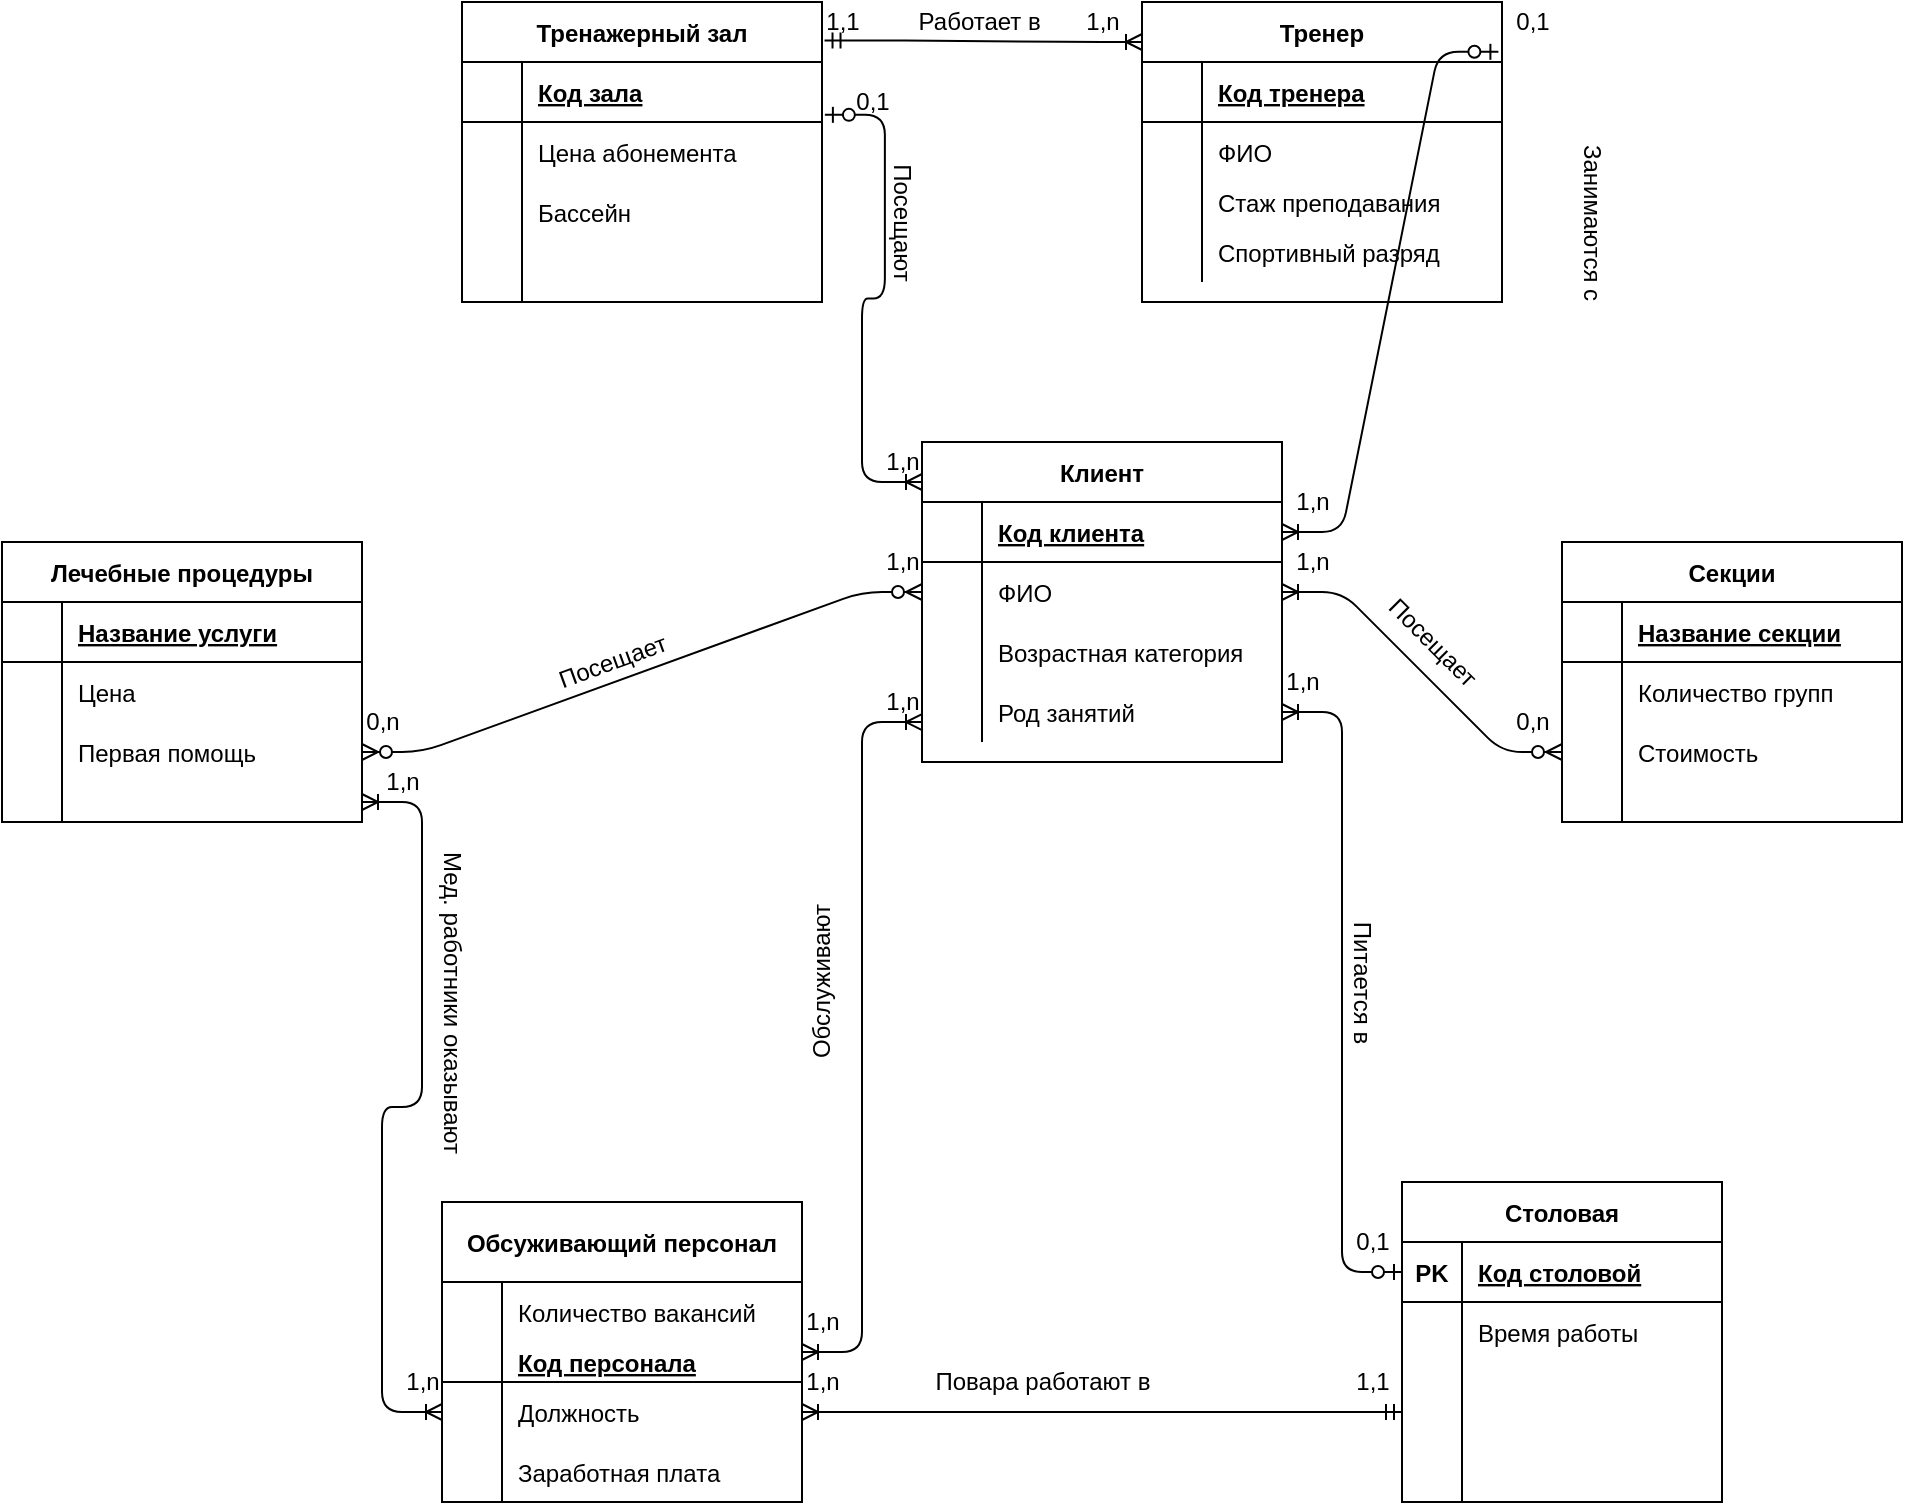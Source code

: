 <mxfile version="13.7.7" type="github">
  <diagram id="R2lEEEUBdFMjLlhIrx00" name="Page-1">
    <mxGraphModel dx="2318" dy="831" grid="1" gridSize="10" guides="1" tooltips="1" connect="1" arrows="1" fold="1" page="1" pageScale="1" pageWidth="850" pageHeight="1100" math="0" shadow="0" extFonts="Permanent Marker^https://fonts.googleapis.com/css?family=Permanent+Marker">
      <root>
        <mxCell id="0" />
        <mxCell id="1" parent="0" />
        <mxCell id="dXiA9VWXQi0BpHhHrtjM-129" value="Тренажерный зал" style="shape=table;startSize=30;container=1;collapsible=1;childLayout=tableLayout;fixedRows=1;rowLines=0;fontStyle=1;align=center;resizeLast=1;" vertex="1" parent="1">
          <mxGeometry x="100" y="40" width="180" height="150" as="geometry" />
        </mxCell>
        <mxCell id="dXiA9VWXQi0BpHhHrtjM-130" value="" style="shape=partialRectangle;collapsible=0;dropTarget=0;pointerEvents=0;fillColor=none;top=0;left=0;bottom=1;right=0;points=[[0,0.5],[1,0.5]];portConstraint=eastwest;" vertex="1" parent="dXiA9VWXQi0BpHhHrtjM-129">
          <mxGeometry y="30" width="180" height="30" as="geometry" />
        </mxCell>
        <mxCell id="dXiA9VWXQi0BpHhHrtjM-131" value="" style="shape=partialRectangle;connectable=0;fillColor=none;top=0;left=0;bottom=0;right=0;fontStyle=1;overflow=hidden;" vertex="1" parent="dXiA9VWXQi0BpHhHrtjM-130">
          <mxGeometry width="30" height="30" as="geometry" />
        </mxCell>
        <mxCell id="dXiA9VWXQi0BpHhHrtjM-132" value="Код зала" style="shape=partialRectangle;connectable=0;fillColor=none;top=0;left=0;bottom=0;right=0;align=left;spacingLeft=6;fontStyle=5;overflow=hidden;" vertex="1" parent="dXiA9VWXQi0BpHhHrtjM-130">
          <mxGeometry x="30" width="150" height="30" as="geometry" />
        </mxCell>
        <mxCell id="dXiA9VWXQi0BpHhHrtjM-133" value="" style="shape=partialRectangle;collapsible=0;dropTarget=0;pointerEvents=0;fillColor=none;top=0;left=0;bottom=0;right=0;points=[[0,0.5],[1,0.5]];portConstraint=eastwest;" vertex="1" parent="dXiA9VWXQi0BpHhHrtjM-129">
          <mxGeometry y="60" width="180" height="30" as="geometry" />
        </mxCell>
        <mxCell id="dXiA9VWXQi0BpHhHrtjM-134" value="" style="shape=partialRectangle;connectable=0;fillColor=none;top=0;left=0;bottom=0;right=0;editable=1;overflow=hidden;" vertex="1" parent="dXiA9VWXQi0BpHhHrtjM-133">
          <mxGeometry width="30" height="30" as="geometry" />
        </mxCell>
        <mxCell id="dXiA9VWXQi0BpHhHrtjM-135" value="Цена абонемента" style="shape=partialRectangle;connectable=0;fillColor=none;top=0;left=0;bottom=0;right=0;align=left;spacingLeft=6;overflow=hidden;" vertex="1" parent="dXiA9VWXQi0BpHhHrtjM-133">
          <mxGeometry x="30" width="150" height="30" as="geometry" />
        </mxCell>
        <mxCell id="dXiA9VWXQi0BpHhHrtjM-136" value="" style="shape=partialRectangle;collapsible=0;dropTarget=0;pointerEvents=0;fillColor=none;top=0;left=0;bottom=0;right=0;points=[[0,0.5],[1,0.5]];portConstraint=eastwest;" vertex="1" parent="dXiA9VWXQi0BpHhHrtjM-129">
          <mxGeometry y="90" width="180" height="30" as="geometry" />
        </mxCell>
        <mxCell id="dXiA9VWXQi0BpHhHrtjM-137" value="" style="shape=partialRectangle;connectable=0;fillColor=none;top=0;left=0;bottom=0;right=0;editable=1;overflow=hidden;" vertex="1" parent="dXiA9VWXQi0BpHhHrtjM-136">
          <mxGeometry width="30" height="30" as="geometry" />
        </mxCell>
        <mxCell id="dXiA9VWXQi0BpHhHrtjM-138" value="Бассейн" style="shape=partialRectangle;connectable=0;fillColor=none;top=0;left=0;bottom=0;right=0;align=left;spacingLeft=6;overflow=hidden;" vertex="1" parent="dXiA9VWXQi0BpHhHrtjM-136">
          <mxGeometry x="30" width="150" height="30" as="geometry" />
        </mxCell>
        <mxCell id="dXiA9VWXQi0BpHhHrtjM-139" value="" style="shape=partialRectangle;collapsible=0;dropTarget=0;pointerEvents=0;fillColor=none;top=0;left=0;bottom=0;right=0;points=[[0,0.5],[1,0.5]];portConstraint=eastwest;" vertex="1" parent="dXiA9VWXQi0BpHhHrtjM-129">
          <mxGeometry y="120" width="180" height="30" as="geometry" />
        </mxCell>
        <mxCell id="dXiA9VWXQi0BpHhHrtjM-140" value="" style="shape=partialRectangle;connectable=0;fillColor=none;top=0;left=0;bottom=0;right=0;editable=1;overflow=hidden;" vertex="1" parent="dXiA9VWXQi0BpHhHrtjM-139">
          <mxGeometry width="30" height="30" as="geometry" />
        </mxCell>
        <mxCell id="dXiA9VWXQi0BpHhHrtjM-141" value="" style="shape=partialRectangle;connectable=0;fillColor=none;top=0;left=0;bottom=0;right=0;align=left;spacingLeft=6;overflow=hidden;" vertex="1" parent="dXiA9VWXQi0BpHhHrtjM-139">
          <mxGeometry x="30" width="150" height="30" as="geometry" />
        </mxCell>
        <mxCell id="dXiA9VWXQi0BpHhHrtjM-116" value="Тренер" style="shape=table;startSize=30;container=1;collapsible=1;childLayout=tableLayout;fixedRows=1;rowLines=0;fontStyle=1;align=center;resizeLast=1;" vertex="1" parent="1">
          <mxGeometry x="440" y="40" width="180" height="150" as="geometry" />
        </mxCell>
        <mxCell id="dXiA9VWXQi0BpHhHrtjM-117" value="" style="shape=partialRectangle;collapsible=0;dropTarget=0;pointerEvents=0;fillColor=none;top=0;left=0;bottom=1;right=0;points=[[0,0.5],[1,0.5]];portConstraint=eastwest;" vertex="1" parent="dXiA9VWXQi0BpHhHrtjM-116">
          <mxGeometry y="30" width="180" height="30" as="geometry" />
        </mxCell>
        <mxCell id="dXiA9VWXQi0BpHhHrtjM-118" value="" style="shape=partialRectangle;connectable=0;fillColor=none;top=0;left=0;bottom=0;right=0;fontStyle=1;overflow=hidden;" vertex="1" parent="dXiA9VWXQi0BpHhHrtjM-117">
          <mxGeometry width="30" height="30" as="geometry" />
        </mxCell>
        <mxCell id="dXiA9VWXQi0BpHhHrtjM-119" value="Код тренера" style="shape=partialRectangle;connectable=0;fillColor=none;top=0;left=0;bottom=0;right=0;align=left;spacingLeft=6;fontStyle=5;overflow=hidden;" vertex="1" parent="dXiA9VWXQi0BpHhHrtjM-117">
          <mxGeometry x="30" width="150" height="30" as="geometry" />
        </mxCell>
        <mxCell id="dXiA9VWXQi0BpHhHrtjM-120" value="" style="shape=partialRectangle;collapsible=0;dropTarget=0;pointerEvents=0;fillColor=none;top=0;left=0;bottom=0;right=0;points=[[0,0.5],[1,0.5]];portConstraint=eastwest;" vertex="1" parent="dXiA9VWXQi0BpHhHrtjM-116">
          <mxGeometry y="60" width="180" height="30" as="geometry" />
        </mxCell>
        <mxCell id="dXiA9VWXQi0BpHhHrtjM-121" value="" style="shape=partialRectangle;connectable=0;fillColor=none;top=0;left=0;bottom=0;right=0;editable=1;overflow=hidden;" vertex="1" parent="dXiA9VWXQi0BpHhHrtjM-120">
          <mxGeometry width="30" height="30" as="geometry" />
        </mxCell>
        <mxCell id="dXiA9VWXQi0BpHhHrtjM-122" value="ФИО" style="shape=partialRectangle;connectable=0;fillColor=none;top=0;left=0;bottom=0;right=0;align=left;spacingLeft=6;overflow=hidden;" vertex="1" parent="dXiA9VWXQi0BpHhHrtjM-120">
          <mxGeometry x="30" width="150" height="30" as="geometry" />
        </mxCell>
        <mxCell id="dXiA9VWXQi0BpHhHrtjM-123" value="" style="shape=partialRectangle;collapsible=0;dropTarget=0;pointerEvents=0;fillColor=none;top=0;left=0;bottom=0;right=0;points=[[0,0.5],[1,0.5]];portConstraint=eastwest;" vertex="1" parent="dXiA9VWXQi0BpHhHrtjM-116">
          <mxGeometry y="90" width="180" height="20" as="geometry" />
        </mxCell>
        <mxCell id="dXiA9VWXQi0BpHhHrtjM-124" value="" style="shape=partialRectangle;connectable=0;fillColor=none;top=0;left=0;bottom=0;right=0;editable=1;overflow=hidden;" vertex="1" parent="dXiA9VWXQi0BpHhHrtjM-123">
          <mxGeometry width="30" height="20" as="geometry" />
        </mxCell>
        <mxCell id="dXiA9VWXQi0BpHhHrtjM-125" value="Стаж преподавания" style="shape=partialRectangle;connectable=0;fillColor=none;top=0;left=0;bottom=0;right=0;align=left;spacingLeft=6;overflow=hidden;" vertex="1" parent="dXiA9VWXQi0BpHhHrtjM-123">
          <mxGeometry x="30" width="150" height="20" as="geometry" />
        </mxCell>
        <mxCell id="dXiA9VWXQi0BpHhHrtjM-126" value="" style="shape=partialRectangle;collapsible=0;dropTarget=0;pointerEvents=0;fillColor=none;top=0;left=0;bottom=0;right=0;points=[[0,0.5],[1,0.5]];portConstraint=eastwest;" vertex="1" parent="dXiA9VWXQi0BpHhHrtjM-116">
          <mxGeometry y="110" width="180" height="30" as="geometry" />
        </mxCell>
        <mxCell id="dXiA9VWXQi0BpHhHrtjM-127" value="" style="shape=partialRectangle;connectable=0;fillColor=none;top=0;left=0;bottom=0;right=0;editable=1;overflow=hidden;" vertex="1" parent="dXiA9VWXQi0BpHhHrtjM-126">
          <mxGeometry width="30" height="30" as="geometry" />
        </mxCell>
        <mxCell id="dXiA9VWXQi0BpHhHrtjM-128" value="Спортивный разряд" style="shape=partialRectangle;connectable=0;fillColor=none;top=0;left=0;bottom=0;right=0;align=left;spacingLeft=6;overflow=hidden;" vertex="1" parent="dXiA9VWXQi0BpHhHrtjM-126">
          <mxGeometry x="30" width="150" height="30" as="geometry" />
        </mxCell>
        <mxCell id="dXiA9VWXQi0BpHhHrtjM-232" value="" style="edgeStyle=entityRelationEdgeStyle;fontSize=12;html=1;endArrow=ERoneToMany;startArrow=ERzeroToOne;exitX=0.99;exitY=0.166;exitDx=0;exitDy=0;exitPerimeter=0;" edge="1" parent="1" source="dXiA9VWXQi0BpHhHrtjM-116" target="dXiA9VWXQi0BpHhHrtjM-195">
          <mxGeometry width="100" height="100" relative="1" as="geometry">
            <mxPoint x="370" y="110" as="sourcePoint" />
            <mxPoint x="500" y="360" as="targetPoint" />
          </mxGeometry>
        </mxCell>
        <mxCell id="dXiA9VWXQi0BpHhHrtjM-233" value="" style="edgeStyle=entityRelationEdgeStyle;fontSize=12;html=1;endArrow=ERoneToMany;startArrow=ERzeroToMany;" edge="1" parent="1" source="dXiA9VWXQi0BpHhHrtjM-149" target="dXiA9VWXQi0BpHhHrtjM-198">
          <mxGeometry width="100" height="100" relative="1" as="geometry">
            <mxPoint x="500" y="520" as="sourcePoint" />
            <mxPoint x="600" y="420" as="targetPoint" />
          </mxGeometry>
        </mxCell>
        <mxCell id="dXiA9VWXQi0BpHhHrtjM-235" value="" style="edgeStyle=entityRelationEdgeStyle;fontSize=12;html=1;endArrow=ERzeroToMany;endFill=1;startArrow=ERzeroToMany;entryX=0;entryY=0.5;entryDx=0;entryDy=0;exitX=1;exitY=0.5;exitDx=0;exitDy=0;" edge="1" parent="1" source="dXiA9VWXQi0BpHhHrtjM-162" target="dXiA9VWXQi0BpHhHrtjM-198">
          <mxGeometry width="100" height="100" relative="1" as="geometry">
            <mxPoint x="400" y="460" as="sourcePoint" />
            <mxPoint x="500" y="360" as="targetPoint" />
          </mxGeometry>
        </mxCell>
        <mxCell id="dXiA9VWXQi0BpHhHrtjM-142" value="Секции" style="shape=table;startSize=30;container=1;collapsible=1;childLayout=tableLayout;fixedRows=1;rowLines=0;fontStyle=1;align=center;resizeLast=1;" vertex="1" parent="1">
          <mxGeometry x="650" y="310" width="170" height="140" as="geometry" />
        </mxCell>
        <mxCell id="dXiA9VWXQi0BpHhHrtjM-143" value="" style="shape=partialRectangle;collapsible=0;dropTarget=0;pointerEvents=0;fillColor=none;top=0;left=0;bottom=1;right=0;points=[[0,0.5],[1,0.5]];portConstraint=eastwest;" vertex="1" parent="dXiA9VWXQi0BpHhHrtjM-142">
          <mxGeometry y="30" width="170" height="30" as="geometry" />
        </mxCell>
        <mxCell id="dXiA9VWXQi0BpHhHrtjM-144" value="" style="shape=partialRectangle;connectable=0;fillColor=none;top=0;left=0;bottom=0;right=0;fontStyle=1;overflow=hidden;" vertex="1" parent="dXiA9VWXQi0BpHhHrtjM-143">
          <mxGeometry width="30" height="30" as="geometry" />
        </mxCell>
        <mxCell id="dXiA9VWXQi0BpHhHrtjM-145" value="Название секции" style="shape=partialRectangle;connectable=0;fillColor=none;top=0;left=0;bottom=0;right=0;align=left;spacingLeft=6;fontStyle=5;overflow=hidden;" vertex="1" parent="dXiA9VWXQi0BpHhHrtjM-143">
          <mxGeometry x="30" width="140" height="30" as="geometry" />
        </mxCell>
        <mxCell id="dXiA9VWXQi0BpHhHrtjM-146" value="" style="shape=partialRectangle;collapsible=0;dropTarget=0;pointerEvents=0;fillColor=none;top=0;left=0;bottom=0;right=0;points=[[0,0.5],[1,0.5]];portConstraint=eastwest;" vertex="1" parent="dXiA9VWXQi0BpHhHrtjM-142">
          <mxGeometry y="60" width="170" height="30" as="geometry" />
        </mxCell>
        <mxCell id="dXiA9VWXQi0BpHhHrtjM-147" value="" style="shape=partialRectangle;connectable=0;fillColor=none;top=0;left=0;bottom=0;right=0;editable=1;overflow=hidden;" vertex="1" parent="dXiA9VWXQi0BpHhHrtjM-146">
          <mxGeometry width="30" height="30" as="geometry" />
        </mxCell>
        <mxCell id="dXiA9VWXQi0BpHhHrtjM-148" value="Количество групп" style="shape=partialRectangle;connectable=0;fillColor=none;top=0;left=0;bottom=0;right=0;align=left;spacingLeft=6;overflow=hidden;" vertex="1" parent="dXiA9VWXQi0BpHhHrtjM-146">
          <mxGeometry x="30" width="140" height="30" as="geometry" />
        </mxCell>
        <mxCell id="dXiA9VWXQi0BpHhHrtjM-149" value="" style="shape=partialRectangle;collapsible=0;dropTarget=0;pointerEvents=0;fillColor=none;top=0;left=0;bottom=0;right=0;points=[[0,0.5],[1,0.5]];portConstraint=eastwest;" vertex="1" parent="dXiA9VWXQi0BpHhHrtjM-142">
          <mxGeometry y="90" width="170" height="30" as="geometry" />
        </mxCell>
        <mxCell id="dXiA9VWXQi0BpHhHrtjM-150" value="" style="shape=partialRectangle;connectable=0;fillColor=none;top=0;left=0;bottom=0;right=0;editable=1;overflow=hidden;" vertex="1" parent="dXiA9VWXQi0BpHhHrtjM-149">
          <mxGeometry width="30" height="30" as="geometry" />
        </mxCell>
        <mxCell id="dXiA9VWXQi0BpHhHrtjM-151" value="Стоимость" style="shape=partialRectangle;connectable=0;fillColor=none;top=0;left=0;bottom=0;right=0;align=left;spacingLeft=6;overflow=hidden;" vertex="1" parent="dXiA9VWXQi0BpHhHrtjM-149">
          <mxGeometry x="30" width="140" height="30" as="geometry" />
        </mxCell>
        <mxCell id="dXiA9VWXQi0BpHhHrtjM-152" value="" style="shape=partialRectangle;collapsible=0;dropTarget=0;pointerEvents=0;fillColor=none;top=0;left=0;bottom=0;right=0;points=[[0,0.5],[1,0.5]];portConstraint=eastwest;" vertex="1" parent="dXiA9VWXQi0BpHhHrtjM-142">
          <mxGeometry y="120" width="170" height="20" as="geometry" />
        </mxCell>
        <mxCell id="dXiA9VWXQi0BpHhHrtjM-153" value="" style="shape=partialRectangle;connectable=0;fillColor=none;top=0;left=0;bottom=0;right=0;editable=1;overflow=hidden;" vertex="1" parent="dXiA9VWXQi0BpHhHrtjM-152">
          <mxGeometry width="30" height="20" as="geometry" />
        </mxCell>
        <mxCell id="dXiA9VWXQi0BpHhHrtjM-154" value="" style="shape=partialRectangle;connectable=0;fillColor=none;top=0;left=0;bottom=0;right=0;align=left;spacingLeft=6;overflow=hidden;" vertex="1" parent="dXiA9VWXQi0BpHhHrtjM-152">
          <mxGeometry x="30" width="140" height="20" as="geometry" />
        </mxCell>
        <mxCell id="dXiA9VWXQi0BpHhHrtjM-155" value="Лечебные процедуры" style="shape=table;startSize=30;container=1;collapsible=1;childLayout=tableLayout;fixedRows=1;rowLines=0;fontStyle=1;align=center;resizeLast=1;" vertex="1" parent="1">
          <mxGeometry x="-130" y="310" width="180" height="140" as="geometry" />
        </mxCell>
        <mxCell id="dXiA9VWXQi0BpHhHrtjM-156" value="" style="shape=partialRectangle;collapsible=0;dropTarget=0;pointerEvents=0;fillColor=none;top=0;left=0;bottom=1;right=0;points=[[0,0.5],[1,0.5]];portConstraint=eastwest;" vertex="1" parent="dXiA9VWXQi0BpHhHrtjM-155">
          <mxGeometry y="30" width="180" height="30" as="geometry" />
        </mxCell>
        <mxCell id="dXiA9VWXQi0BpHhHrtjM-157" value="" style="shape=partialRectangle;connectable=0;fillColor=none;top=0;left=0;bottom=0;right=0;fontStyle=1;overflow=hidden;" vertex="1" parent="dXiA9VWXQi0BpHhHrtjM-156">
          <mxGeometry width="30" height="30" as="geometry" />
        </mxCell>
        <mxCell id="dXiA9VWXQi0BpHhHrtjM-158" value="Название услуги" style="shape=partialRectangle;connectable=0;fillColor=none;top=0;left=0;bottom=0;right=0;align=left;spacingLeft=6;fontStyle=5;overflow=hidden;" vertex="1" parent="dXiA9VWXQi0BpHhHrtjM-156">
          <mxGeometry x="30" width="150" height="30" as="geometry" />
        </mxCell>
        <mxCell id="dXiA9VWXQi0BpHhHrtjM-159" value="" style="shape=partialRectangle;collapsible=0;dropTarget=0;pointerEvents=0;fillColor=none;top=0;left=0;bottom=0;right=0;points=[[0,0.5],[1,0.5]];portConstraint=eastwest;" vertex="1" parent="dXiA9VWXQi0BpHhHrtjM-155">
          <mxGeometry y="60" width="180" height="30" as="geometry" />
        </mxCell>
        <mxCell id="dXiA9VWXQi0BpHhHrtjM-160" value="" style="shape=partialRectangle;connectable=0;fillColor=none;top=0;left=0;bottom=0;right=0;editable=1;overflow=hidden;" vertex="1" parent="dXiA9VWXQi0BpHhHrtjM-159">
          <mxGeometry width="30" height="30" as="geometry" />
        </mxCell>
        <mxCell id="dXiA9VWXQi0BpHhHrtjM-161" value="Цена" style="shape=partialRectangle;connectable=0;fillColor=none;top=0;left=0;bottom=0;right=0;align=left;spacingLeft=6;overflow=hidden;" vertex="1" parent="dXiA9VWXQi0BpHhHrtjM-159">
          <mxGeometry x="30" width="150" height="30" as="geometry" />
        </mxCell>
        <mxCell id="dXiA9VWXQi0BpHhHrtjM-162" value="" style="shape=partialRectangle;collapsible=0;dropTarget=0;pointerEvents=0;fillColor=none;top=0;left=0;bottom=0;right=0;points=[[0,0.5],[1,0.5]];portConstraint=eastwest;" vertex="1" parent="dXiA9VWXQi0BpHhHrtjM-155">
          <mxGeometry y="90" width="180" height="30" as="geometry" />
        </mxCell>
        <mxCell id="dXiA9VWXQi0BpHhHrtjM-163" value="" style="shape=partialRectangle;connectable=0;fillColor=none;top=0;left=0;bottom=0;right=0;editable=1;overflow=hidden;" vertex="1" parent="dXiA9VWXQi0BpHhHrtjM-162">
          <mxGeometry width="30" height="30" as="geometry" />
        </mxCell>
        <mxCell id="dXiA9VWXQi0BpHhHrtjM-164" value="Первая помощь" style="shape=partialRectangle;connectable=0;fillColor=none;top=0;left=0;bottom=0;right=0;align=left;spacingLeft=6;overflow=hidden;" vertex="1" parent="dXiA9VWXQi0BpHhHrtjM-162">
          <mxGeometry x="30" width="150" height="30" as="geometry" />
        </mxCell>
        <mxCell id="dXiA9VWXQi0BpHhHrtjM-165" value="" style="shape=partialRectangle;collapsible=0;dropTarget=0;pointerEvents=0;fillColor=none;top=0;left=0;bottom=0;right=0;points=[[0,0.5],[1,0.5]];portConstraint=eastwest;" vertex="1" parent="dXiA9VWXQi0BpHhHrtjM-155">
          <mxGeometry y="120" width="180" height="20" as="geometry" />
        </mxCell>
        <mxCell id="dXiA9VWXQi0BpHhHrtjM-166" value="" style="shape=partialRectangle;connectable=0;fillColor=none;top=0;left=0;bottom=0;right=0;editable=1;overflow=hidden;" vertex="1" parent="dXiA9VWXQi0BpHhHrtjM-165">
          <mxGeometry width="30" height="20" as="geometry" />
        </mxCell>
        <mxCell id="dXiA9VWXQi0BpHhHrtjM-167" value="" style="shape=partialRectangle;connectable=0;fillColor=none;top=0;left=0;bottom=0;right=0;align=left;spacingLeft=6;overflow=hidden;" vertex="1" parent="dXiA9VWXQi0BpHhHrtjM-165">
          <mxGeometry x="30" width="150" height="20" as="geometry" />
        </mxCell>
        <mxCell id="dXiA9VWXQi0BpHhHrtjM-237" value="" style="edgeStyle=entityRelationEdgeStyle;fontSize=12;html=1;endArrow=ERoneToMany;startArrow=ERoneToMany;entryX=0;entryY=0.5;entryDx=0;entryDy=0;" edge="1" parent="1" source="dXiA9VWXQi0BpHhHrtjM-165" target="dXiA9VWXQi0BpHhHrtjM-185">
          <mxGeometry width="100" height="100" relative="1" as="geometry">
            <mxPoint x="-140" y="420" as="sourcePoint" />
            <mxPoint x="400" y="360" as="targetPoint" />
          </mxGeometry>
        </mxCell>
        <mxCell id="dXiA9VWXQi0BpHhHrtjM-181" value="Обсуживающий персонал" style="shape=table;startSize=40;container=1;collapsible=1;childLayout=tableLayout;fixedRows=1;rowLines=0;fontStyle=1;align=center;resizeLast=1;" vertex="1" parent="1">
          <mxGeometry x="90" y="640" width="180" height="150" as="geometry" />
        </mxCell>
        <mxCell id="dXiA9VWXQi0BpHhHrtjM-191" value="" style="shape=partialRectangle;collapsible=0;dropTarget=0;pointerEvents=0;fillColor=none;top=0;left=0;bottom=0;right=0;points=[[0,0.5],[1,0.5]];portConstraint=eastwest;" vertex="1" parent="dXiA9VWXQi0BpHhHrtjM-181">
          <mxGeometry y="40" width="180" height="30" as="geometry" />
        </mxCell>
        <mxCell id="dXiA9VWXQi0BpHhHrtjM-192" value="" style="shape=partialRectangle;connectable=0;fillColor=none;top=0;left=0;bottom=0;right=0;editable=1;overflow=hidden;" vertex="1" parent="dXiA9VWXQi0BpHhHrtjM-191">
          <mxGeometry width="30" height="30" as="geometry" />
        </mxCell>
        <mxCell id="dXiA9VWXQi0BpHhHrtjM-193" value="Количество вакансий" style="shape=partialRectangle;connectable=0;fillColor=none;top=0;left=0;bottom=0;right=0;align=left;spacingLeft=6;overflow=hidden;" vertex="1" parent="dXiA9VWXQi0BpHhHrtjM-191">
          <mxGeometry x="30" width="150" height="30" as="geometry" />
        </mxCell>
        <mxCell id="dXiA9VWXQi0BpHhHrtjM-182" value="" style="shape=partialRectangle;collapsible=0;dropTarget=0;pointerEvents=0;fillColor=none;top=0;left=0;bottom=1;right=0;points=[[0,0.5],[1,0.5]];portConstraint=eastwest;" vertex="1" parent="dXiA9VWXQi0BpHhHrtjM-181">
          <mxGeometry y="70" width="180" height="20" as="geometry" />
        </mxCell>
        <mxCell id="dXiA9VWXQi0BpHhHrtjM-183" value="" style="shape=partialRectangle;connectable=0;fillColor=none;top=0;left=0;bottom=0;right=0;fontStyle=1;overflow=hidden;" vertex="1" parent="dXiA9VWXQi0BpHhHrtjM-182">
          <mxGeometry width="30" height="20" as="geometry" />
        </mxCell>
        <mxCell id="dXiA9VWXQi0BpHhHrtjM-184" value="Код персонала" style="shape=partialRectangle;connectable=0;fillColor=none;top=0;left=0;bottom=0;right=0;align=left;spacingLeft=6;fontStyle=5;overflow=hidden;" vertex="1" parent="dXiA9VWXQi0BpHhHrtjM-182">
          <mxGeometry x="30" width="150" height="20" as="geometry" />
        </mxCell>
        <mxCell id="dXiA9VWXQi0BpHhHrtjM-185" value="" style="shape=partialRectangle;collapsible=0;dropTarget=0;pointerEvents=0;fillColor=none;top=0;left=0;bottom=0;right=0;points=[[0,0.5],[1,0.5]];portConstraint=eastwest;" vertex="1" parent="dXiA9VWXQi0BpHhHrtjM-181">
          <mxGeometry y="90" width="180" height="30" as="geometry" />
        </mxCell>
        <mxCell id="dXiA9VWXQi0BpHhHrtjM-186" value="" style="shape=partialRectangle;connectable=0;fillColor=none;top=0;left=0;bottom=0;right=0;editable=1;overflow=hidden;" vertex="1" parent="dXiA9VWXQi0BpHhHrtjM-185">
          <mxGeometry width="30" height="30" as="geometry" />
        </mxCell>
        <mxCell id="dXiA9VWXQi0BpHhHrtjM-187" value="Должность" style="shape=partialRectangle;connectable=0;fillColor=none;top=0;left=0;bottom=0;right=0;align=left;spacingLeft=6;overflow=hidden;" vertex="1" parent="dXiA9VWXQi0BpHhHrtjM-185">
          <mxGeometry x="30" width="150" height="30" as="geometry" />
        </mxCell>
        <mxCell id="dXiA9VWXQi0BpHhHrtjM-188" value="" style="shape=partialRectangle;collapsible=0;dropTarget=0;pointerEvents=0;fillColor=none;top=0;left=0;bottom=0;right=0;points=[[0,0.5],[1,0.5]];portConstraint=eastwest;" vertex="1" parent="dXiA9VWXQi0BpHhHrtjM-181">
          <mxGeometry y="120" width="180" height="30" as="geometry" />
        </mxCell>
        <mxCell id="dXiA9VWXQi0BpHhHrtjM-189" value="" style="shape=partialRectangle;connectable=0;fillColor=none;top=0;left=0;bottom=0;right=0;editable=1;overflow=hidden;" vertex="1" parent="dXiA9VWXQi0BpHhHrtjM-188">
          <mxGeometry width="30" height="30" as="geometry" />
        </mxCell>
        <mxCell id="dXiA9VWXQi0BpHhHrtjM-190" value="Заработная плата" style="shape=partialRectangle;connectable=0;fillColor=none;top=0;left=0;bottom=0;right=0;align=left;spacingLeft=6;overflow=hidden;" vertex="1" parent="dXiA9VWXQi0BpHhHrtjM-188">
          <mxGeometry x="30" width="150" height="30" as="geometry" />
        </mxCell>
        <mxCell id="dXiA9VWXQi0BpHhHrtjM-241" value="" style="edgeStyle=entityRelationEdgeStyle;fontSize=12;html=1;endArrow=ERoneToMany;startArrow=ERzeroToOne;" edge="1" parent="1" source="dXiA9VWXQi0BpHhHrtjM-169" target="dXiA9VWXQi0BpHhHrtjM-204">
          <mxGeometry width="100" height="100" relative="1" as="geometry">
            <mxPoint x="300" y="460" as="sourcePoint" />
            <mxPoint x="400" y="360" as="targetPoint" />
          </mxGeometry>
        </mxCell>
        <mxCell id="dXiA9VWXQi0BpHhHrtjM-252" value="0,1" style="text;html=1;align=center;verticalAlign=middle;resizable=0;points=[];autosize=1;" vertex="1" parent="1">
          <mxGeometry x="290" y="80" width="30" height="20" as="geometry" />
        </mxCell>
        <mxCell id="dXiA9VWXQi0BpHhHrtjM-253" value="1,n" style="text;html=1;align=center;verticalAlign=middle;resizable=0;points=[];autosize=1;" vertex="1" parent="1">
          <mxGeometry x="305" y="260" width="30" height="20" as="geometry" />
        </mxCell>
        <mxCell id="dXiA9VWXQi0BpHhHrtjM-254" value="" style="edgeStyle=entityRelationEdgeStyle;fontSize=12;html=1;endArrow=ERoneToMany;startArrow=ERzeroToOne;entryX=0;entryY=0.125;entryDx=0;entryDy=0;entryPerimeter=0;exitX=1.008;exitY=0.881;exitDx=0;exitDy=0;exitPerimeter=0;" edge="1" parent="1" source="dXiA9VWXQi0BpHhHrtjM-130" target="dXiA9VWXQi0BpHhHrtjM-194">
          <mxGeometry width="100" height="100" relative="1" as="geometry">
            <mxPoint x="270" y="100" as="sourcePoint" />
            <mxPoint x="370" y="170" as="targetPoint" />
          </mxGeometry>
        </mxCell>
        <mxCell id="dXiA9VWXQi0BpHhHrtjM-255" value="Занимаются с" style="text;html=1;align=center;verticalAlign=middle;resizable=0;points=[];autosize=1;rotation=90;" vertex="1" parent="1">
          <mxGeometry x="620" y="140" width="90" height="20" as="geometry" />
        </mxCell>
        <mxCell id="dXiA9VWXQi0BpHhHrtjM-256" value="0,1&lt;br&gt;" style="text;html=1;align=center;verticalAlign=middle;resizable=0;points=[];autosize=1;" vertex="1" parent="1">
          <mxGeometry x="620" y="40" width="30" height="20" as="geometry" />
        </mxCell>
        <mxCell id="dXiA9VWXQi0BpHhHrtjM-257" value="1,n" style="text;html=1;align=center;verticalAlign=middle;resizable=0;points=[];autosize=1;" vertex="1" parent="1">
          <mxGeometry x="510" y="280" width="30" height="20" as="geometry" />
        </mxCell>
        <mxCell id="dXiA9VWXQi0BpHhHrtjM-258" value="1,n" style="text;html=1;align=center;verticalAlign=middle;resizable=0;points=[];autosize=1;" vertex="1" parent="1">
          <mxGeometry x="510" y="310" width="30" height="20" as="geometry" />
        </mxCell>
        <mxCell id="dXiA9VWXQi0BpHhHrtjM-259" value="0,n" style="text;html=1;align=center;verticalAlign=middle;resizable=0;points=[];autosize=1;" vertex="1" parent="1">
          <mxGeometry x="620" y="390" width="30" height="20" as="geometry" />
        </mxCell>
        <mxCell id="dXiA9VWXQi0BpHhHrtjM-260" value="Посещает" style="text;html=1;align=center;verticalAlign=middle;resizable=0;points=[];autosize=1;rotation=45;" vertex="1" parent="1">
          <mxGeometry x="550" y="350" width="70" height="20" as="geometry" />
        </mxCell>
        <mxCell id="dXiA9VWXQi0BpHhHrtjM-261" value="Питается в" style="text;html=1;align=center;verticalAlign=middle;resizable=0;points=[];autosize=1;rotation=90;" vertex="1" parent="1">
          <mxGeometry x="510" y="520" width="80" height="20" as="geometry" />
        </mxCell>
        <mxCell id="dXiA9VWXQi0BpHhHrtjM-262" value="1,n" style="text;html=1;align=center;verticalAlign=middle;resizable=0;points=[];autosize=1;" vertex="1" parent="1">
          <mxGeometry x="505" y="370" width="30" height="20" as="geometry" />
        </mxCell>
        <mxCell id="dXiA9VWXQi0BpHhHrtjM-263" value="0,1" style="text;html=1;align=center;verticalAlign=middle;resizable=0;points=[];autosize=1;" vertex="1" parent="1">
          <mxGeometry x="540" y="650" width="30" height="20" as="geometry" />
        </mxCell>
        <mxCell id="dXiA9VWXQi0BpHhHrtjM-264" value="Повара работают в" style="text;html=1;align=center;verticalAlign=middle;resizable=0;points=[];autosize=1;rotation=0;" vertex="1" parent="1">
          <mxGeometry x="330" y="720" width="120" height="20" as="geometry" />
        </mxCell>
        <mxCell id="dXiA9VWXQi0BpHhHrtjM-266" value="1,1" style="text;html=1;align=center;verticalAlign=middle;resizable=0;points=[];autosize=1;" vertex="1" parent="1">
          <mxGeometry x="540" y="720" width="30" height="20" as="geometry" />
        </mxCell>
        <mxCell id="dXiA9VWXQi0BpHhHrtjM-267" value="" style="edgeStyle=entityRelationEdgeStyle;fontSize=12;html=1;endArrow=ERoneToMany;startArrow=ERmandOne;" edge="1" parent="1" source="dXiA9VWXQi0BpHhHrtjM-175" target="dXiA9VWXQi0BpHhHrtjM-185">
          <mxGeometry width="100" height="100" relative="1" as="geometry">
            <mxPoint x="255" y="870" as="sourcePoint" />
            <mxPoint x="355" y="770" as="targetPoint" />
          </mxGeometry>
        </mxCell>
        <mxCell id="dXiA9VWXQi0BpHhHrtjM-168" value="Столовая" style="shape=table;startSize=30;container=1;collapsible=1;childLayout=tableLayout;fixedRows=1;rowLines=0;fontStyle=1;align=center;resizeLast=1;" vertex="1" parent="1">
          <mxGeometry x="570" y="630" width="160" height="160" as="geometry" />
        </mxCell>
        <mxCell id="dXiA9VWXQi0BpHhHrtjM-169" value="" style="shape=partialRectangle;collapsible=0;dropTarget=0;pointerEvents=0;fillColor=none;top=0;left=0;bottom=1;right=0;points=[[0,0.5],[1,0.5]];portConstraint=eastwest;" vertex="1" parent="dXiA9VWXQi0BpHhHrtjM-168">
          <mxGeometry y="30" width="160" height="30" as="geometry" />
        </mxCell>
        <mxCell id="dXiA9VWXQi0BpHhHrtjM-170" value="PK" style="shape=partialRectangle;connectable=0;fillColor=none;top=0;left=0;bottom=0;right=0;fontStyle=1;overflow=hidden;" vertex="1" parent="dXiA9VWXQi0BpHhHrtjM-169">
          <mxGeometry width="30" height="30" as="geometry" />
        </mxCell>
        <mxCell id="dXiA9VWXQi0BpHhHrtjM-171" value="Код столовой" style="shape=partialRectangle;connectable=0;fillColor=none;top=0;left=0;bottom=0;right=0;align=left;spacingLeft=6;fontStyle=5;overflow=hidden;" vertex="1" parent="dXiA9VWXQi0BpHhHrtjM-169">
          <mxGeometry x="30" width="130" height="30" as="geometry" />
        </mxCell>
        <mxCell id="dXiA9VWXQi0BpHhHrtjM-172" value="" style="shape=partialRectangle;collapsible=0;dropTarget=0;pointerEvents=0;fillColor=none;top=0;left=0;bottom=0;right=0;points=[[0,0.5],[1,0.5]];portConstraint=eastwest;" vertex="1" parent="dXiA9VWXQi0BpHhHrtjM-168">
          <mxGeometry y="60" width="160" height="30" as="geometry" />
        </mxCell>
        <mxCell id="dXiA9VWXQi0BpHhHrtjM-173" value="" style="shape=partialRectangle;connectable=0;fillColor=none;top=0;left=0;bottom=0;right=0;editable=1;overflow=hidden;" vertex="1" parent="dXiA9VWXQi0BpHhHrtjM-172">
          <mxGeometry width="30" height="30" as="geometry" />
        </mxCell>
        <mxCell id="dXiA9VWXQi0BpHhHrtjM-174" value="Время работы" style="shape=partialRectangle;connectable=0;fillColor=none;top=0;left=0;bottom=0;right=0;align=left;spacingLeft=6;overflow=hidden;" vertex="1" parent="dXiA9VWXQi0BpHhHrtjM-172">
          <mxGeometry x="30" width="130" height="30" as="geometry" />
        </mxCell>
        <mxCell id="dXiA9VWXQi0BpHhHrtjM-175" value="" style="shape=partialRectangle;collapsible=0;dropTarget=0;pointerEvents=0;fillColor=none;top=0;left=0;bottom=0;right=0;points=[[0,0.5],[1,0.5]];portConstraint=eastwest;" vertex="1" parent="dXiA9VWXQi0BpHhHrtjM-168">
          <mxGeometry y="90" width="160" height="50" as="geometry" />
        </mxCell>
        <mxCell id="dXiA9VWXQi0BpHhHrtjM-176" value="" style="shape=partialRectangle;connectable=0;fillColor=none;top=0;left=0;bottom=0;right=0;editable=1;overflow=hidden;" vertex="1" parent="dXiA9VWXQi0BpHhHrtjM-175">
          <mxGeometry width="30" height="50" as="geometry" />
        </mxCell>
        <mxCell id="dXiA9VWXQi0BpHhHrtjM-177" value="" style="shape=partialRectangle;connectable=0;fillColor=none;top=0;left=0;bottom=0;right=0;align=left;spacingLeft=6;overflow=hidden;" vertex="1" parent="dXiA9VWXQi0BpHhHrtjM-175">
          <mxGeometry x="30" width="130" height="50" as="geometry" />
        </mxCell>
        <mxCell id="dXiA9VWXQi0BpHhHrtjM-178" value="" style="shape=partialRectangle;collapsible=0;dropTarget=0;pointerEvents=0;fillColor=none;top=0;left=0;bottom=0;right=0;points=[[0,0.5],[1,0.5]];portConstraint=eastwest;" vertex="1" parent="dXiA9VWXQi0BpHhHrtjM-168">
          <mxGeometry y="140" width="160" height="20" as="geometry" />
        </mxCell>
        <mxCell id="dXiA9VWXQi0BpHhHrtjM-179" value="" style="shape=partialRectangle;connectable=0;fillColor=none;top=0;left=0;bottom=0;right=0;editable=1;overflow=hidden;" vertex="1" parent="dXiA9VWXQi0BpHhHrtjM-178">
          <mxGeometry width="30" height="20" as="geometry" />
        </mxCell>
        <mxCell id="dXiA9VWXQi0BpHhHrtjM-180" value="" style="shape=partialRectangle;connectable=0;fillColor=none;top=0;left=0;bottom=0;right=0;align=left;spacingLeft=6;overflow=hidden;" vertex="1" parent="dXiA9VWXQi0BpHhHrtjM-178">
          <mxGeometry x="30" width="130" height="20" as="geometry" />
        </mxCell>
        <mxCell id="dXiA9VWXQi0BpHhHrtjM-268" value="1,n" style="text;html=1;align=center;verticalAlign=middle;resizable=0;points=[];autosize=1;" vertex="1" parent="1">
          <mxGeometry x="265" y="720" width="30" height="20" as="geometry" />
        </mxCell>
        <mxCell id="dXiA9VWXQi0BpHhHrtjM-269" value="Обслуживают" style="text;html=1;align=center;verticalAlign=middle;resizable=0;points=[];autosize=1;rotation=-90;" vertex="1" parent="1">
          <mxGeometry x="235" y="520" width="90" height="20" as="geometry" />
        </mxCell>
        <mxCell id="dXiA9VWXQi0BpHhHrtjM-270" value="1,n&lt;br&gt;" style="text;html=1;align=center;verticalAlign=middle;resizable=0;points=[];autosize=1;" vertex="1" parent="1">
          <mxGeometry x="265" y="690" width="30" height="20" as="geometry" />
        </mxCell>
        <mxCell id="dXiA9VWXQi0BpHhHrtjM-271" value="" style="edgeStyle=entityRelationEdgeStyle;fontSize=12;html=1;endArrow=ERoneToMany;startArrow=ERoneToMany;entryX=0;entryY=0.667;entryDx=0;entryDy=0;entryPerimeter=0;" edge="1" parent="1" source="dXiA9VWXQi0BpHhHrtjM-181" target="dXiA9VWXQi0BpHhHrtjM-204">
          <mxGeometry width="100" height="100" relative="1" as="geometry">
            <mxPoint x="370" y="590" as="sourcePoint" />
            <mxPoint x="333" y="400" as="targetPoint" />
          </mxGeometry>
        </mxCell>
        <mxCell id="dXiA9VWXQi0BpHhHrtjM-273" value="1,n" style="text;html=1;align=center;verticalAlign=middle;resizable=0;points=[];autosize=1;" vertex="1" parent="1">
          <mxGeometry x="305" y="380" width="30" height="20" as="geometry" />
        </mxCell>
        <mxCell id="dXiA9VWXQi0BpHhHrtjM-274" value="1,n" style="text;html=1;align=center;verticalAlign=middle;resizable=0;points=[];autosize=1;" vertex="1" parent="1">
          <mxGeometry x="55" y="420" width="30" height="20" as="geometry" />
        </mxCell>
        <mxCell id="dXiA9VWXQi0BpHhHrtjM-275" value="1,n" style="text;html=1;align=center;verticalAlign=middle;resizable=0;points=[];autosize=1;" vertex="1" parent="1">
          <mxGeometry x="65" y="720" width="30" height="20" as="geometry" />
        </mxCell>
        <mxCell id="jCFAMXMoRxURqoBmrjNv-1" value="Мед. работники оказывают&lt;br&gt;" style="text;html=1;align=center;verticalAlign=middle;resizable=0;points=[];autosize=1;rotation=90;" vertex="1" parent="1">
          <mxGeometry x="10" y="530" width="170" height="20" as="geometry" />
        </mxCell>
        <mxCell id="jCFAMXMoRxURqoBmrjNv-2" value="Посещает&lt;br&gt;" style="text;html=1;align=center;verticalAlign=middle;resizable=0;points=[];autosize=1;rotation=-20;" vertex="1" parent="1">
          <mxGeometry x="140" y="360" width="70" height="20" as="geometry" />
        </mxCell>
        <mxCell id="jCFAMXMoRxURqoBmrjNv-3" value="0,n" style="text;html=1;align=center;verticalAlign=middle;resizable=0;points=[];autosize=1;" vertex="1" parent="1">
          <mxGeometry x="45" y="390" width="30" height="20" as="geometry" />
        </mxCell>
        <mxCell id="jCFAMXMoRxURqoBmrjNv-4" value="1,n" style="text;html=1;align=center;verticalAlign=middle;resizable=0;points=[];autosize=1;" vertex="1" parent="1">
          <mxGeometry x="305" y="310" width="30" height="20" as="geometry" />
        </mxCell>
        <mxCell id="dXiA9VWXQi0BpHhHrtjM-194" value="Клиент" style="shape=table;startSize=30;container=1;collapsible=1;childLayout=tableLayout;fixedRows=1;rowLines=0;fontStyle=1;align=center;resizeLast=1;" vertex="1" parent="1">
          <mxGeometry x="330" y="260" width="180" height="160" as="geometry" />
        </mxCell>
        <mxCell id="dXiA9VWXQi0BpHhHrtjM-195" value="" style="shape=partialRectangle;collapsible=0;dropTarget=0;pointerEvents=0;fillColor=none;top=0;left=0;bottom=1;right=0;points=[[0,0.5],[1,0.5]];portConstraint=eastwest;" vertex="1" parent="dXiA9VWXQi0BpHhHrtjM-194">
          <mxGeometry y="30" width="180" height="30" as="geometry" />
        </mxCell>
        <mxCell id="dXiA9VWXQi0BpHhHrtjM-196" value="" style="shape=partialRectangle;connectable=0;fillColor=none;top=0;left=0;bottom=0;right=0;fontStyle=1;overflow=hidden;" vertex="1" parent="dXiA9VWXQi0BpHhHrtjM-195">
          <mxGeometry width="30" height="30" as="geometry" />
        </mxCell>
        <mxCell id="dXiA9VWXQi0BpHhHrtjM-197" value="Код клиента" style="shape=partialRectangle;connectable=0;fillColor=none;top=0;left=0;bottom=0;right=0;align=left;spacingLeft=6;fontStyle=5;overflow=hidden;" vertex="1" parent="dXiA9VWXQi0BpHhHrtjM-195">
          <mxGeometry x="30" width="150" height="30" as="geometry" />
        </mxCell>
        <mxCell id="dXiA9VWXQi0BpHhHrtjM-198" value="" style="shape=partialRectangle;collapsible=0;dropTarget=0;pointerEvents=0;fillColor=none;top=0;left=0;bottom=0;right=0;points=[[0,0.5],[1,0.5]];portConstraint=eastwest;" vertex="1" parent="dXiA9VWXQi0BpHhHrtjM-194">
          <mxGeometry y="60" width="180" height="30" as="geometry" />
        </mxCell>
        <mxCell id="dXiA9VWXQi0BpHhHrtjM-199" value="" style="shape=partialRectangle;connectable=0;fillColor=none;top=0;left=0;bottom=0;right=0;editable=1;overflow=hidden;" vertex="1" parent="dXiA9VWXQi0BpHhHrtjM-198">
          <mxGeometry width="30" height="30" as="geometry" />
        </mxCell>
        <mxCell id="dXiA9VWXQi0BpHhHrtjM-200" value="ФИО" style="shape=partialRectangle;connectable=0;fillColor=none;top=0;left=0;bottom=0;right=0;align=left;spacingLeft=6;overflow=hidden;" vertex="1" parent="dXiA9VWXQi0BpHhHrtjM-198">
          <mxGeometry x="30" width="150" height="30" as="geometry" />
        </mxCell>
        <mxCell id="dXiA9VWXQi0BpHhHrtjM-201" value="" style="shape=partialRectangle;collapsible=0;dropTarget=0;pointerEvents=0;fillColor=none;top=0;left=0;bottom=0;right=0;points=[[0,0.5],[1,0.5]];portConstraint=eastwest;" vertex="1" parent="dXiA9VWXQi0BpHhHrtjM-194">
          <mxGeometry y="90" width="180" height="30" as="geometry" />
        </mxCell>
        <mxCell id="dXiA9VWXQi0BpHhHrtjM-202" value="" style="shape=partialRectangle;connectable=0;fillColor=none;top=0;left=0;bottom=0;right=0;editable=1;overflow=hidden;" vertex="1" parent="dXiA9VWXQi0BpHhHrtjM-201">
          <mxGeometry width="30" height="30" as="geometry" />
        </mxCell>
        <mxCell id="dXiA9VWXQi0BpHhHrtjM-203" value="Возрастная категория" style="shape=partialRectangle;connectable=0;fillColor=none;top=0;left=0;bottom=0;right=0;align=left;spacingLeft=6;overflow=hidden;" vertex="1" parent="dXiA9VWXQi0BpHhHrtjM-201">
          <mxGeometry x="30" width="150" height="30" as="geometry" />
        </mxCell>
        <mxCell id="dXiA9VWXQi0BpHhHrtjM-204" value="" style="shape=partialRectangle;collapsible=0;dropTarget=0;pointerEvents=0;fillColor=none;top=0;left=0;bottom=0;right=0;points=[[0,0.5],[1,0.5]];portConstraint=eastwest;" vertex="1" parent="dXiA9VWXQi0BpHhHrtjM-194">
          <mxGeometry y="120" width="180" height="30" as="geometry" />
        </mxCell>
        <mxCell id="dXiA9VWXQi0BpHhHrtjM-205" value="" style="shape=partialRectangle;connectable=0;fillColor=none;top=0;left=0;bottom=0;right=0;editable=1;overflow=hidden;" vertex="1" parent="dXiA9VWXQi0BpHhHrtjM-204">
          <mxGeometry width="30" height="30" as="geometry" />
        </mxCell>
        <mxCell id="dXiA9VWXQi0BpHhHrtjM-206" value="Род занятий" style="shape=partialRectangle;connectable=0;fillColor=none;top=0;left=0;bottom=0;right=0;align=left;spacingLeft=6;overflow=hidden;" vertex="1" parent="dXiA9VWXQi0BpHhHrtjM-204">
          <mxGeometry x="30" width="150" height="30" as="geometry" />
        </mxCell>
        <mxCell id="jCFAMXMoRxURqoBmrjNv-8" value="Посещают" style="text;html=1;align=center;verticalAlign=middle;resizable=0;points=[];autosize=1;rotation=90;" vertex="1" parent="1">
          <mxGeometry x="285" y="140" width="70" height="20" as="geometry" />
        </mxCell>
        <mxCell id="jCFAMXMoRxURqoBmrjNv-9" value="" style="edgeStyle=entityRelationEdgeStyle;fontSize=12;html=1;endArrow=ERoneToMany;startArrow=ERmandOne;exitX=1.007;exitY=0.128;exitDx=0;exitDy=0;exitPerimeter=0;" edge="1" parent="1" source="dXiA9VWXQi0BpHhHrtjM-129">
          <mxGeometry width="100" height="100" relative="1" as="geometry">
            <mxPoint x="340" y="160" as="sourcePoint" />
            <mxPoint x="440" y="60" as="targetPoint" />
          </mxGeometry>
        </mxCell>
        <mxCell id="jCFAMXMoRxURqoBmrjNv-10" value="1,1" style="text;html=1;align=center;verticalAlign=middle;resizable=0;points=[];autosize=1;" vertex="1" parent="1">
          <mxGeometry x="275" y="40" width="30" height="20" as="geometry" />
        </mxCell>
        <mxCell id="jCFAMXMoRxURqoBmrjNv-11" value="Работает в&amp;nbsp;" style="text;html=1;align=center;verticalAlign=middle;resizable=0;points=[];autosize=1;" vertex="1" parent="1">
          <mxGeometry x="320" y="40" width="80" height="20" as="geometry" />
        </mxCell>
        <mxCell id="jCFAMXMoRxURqoBmrjNv-12" value="1,n" style="text;html=1;align=center;verticalAlign=middle;resizable=0;points=[];autosize=1;" vertex="1" parent="1">
          <mxGeometry x="405" y="40" width="30" height="20" as="geometry" />
        </mxCell>
      </root>
    </mxGraphModel>
  </diagram>
</mxfile>
